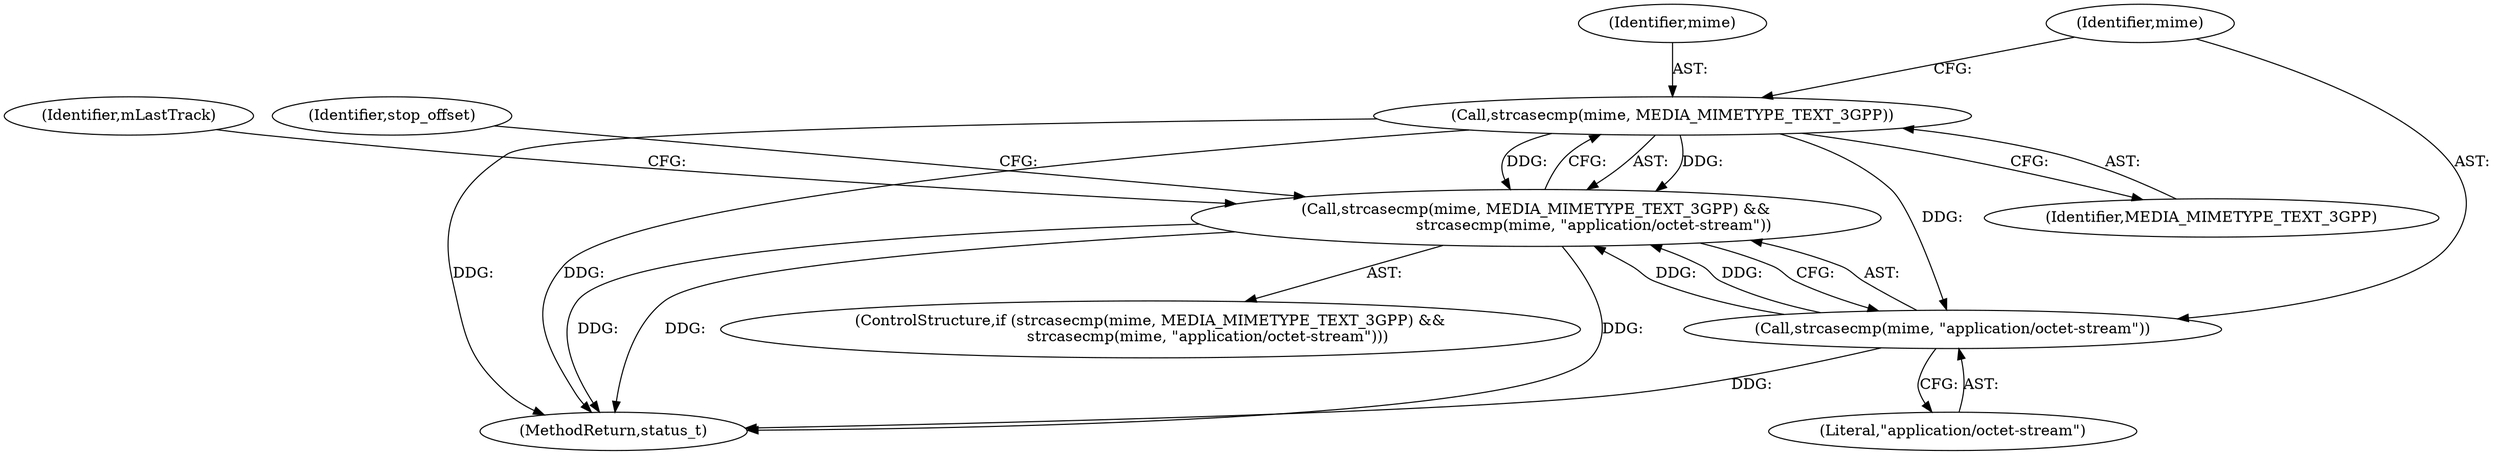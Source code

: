 digraph "0_Android_463a6f807e187828442949d1924e143cf07778c6@pointer" {
"1001425" [label="(Call,strcasecmp(mime, MEDIA_MIMETYPE_TEXT_3GPP))"];
"1001424" [label="(Call,strcasecmp(mime, MEDIA_MIMETYPE_TEXT_3GPP) &&\n                        strcasecmp(mime, \"application/octet-stream\"))"];
"1001428" [label="(Call,strcasecmp(mime, \"application/octet-stream\"))"];
"1001427" [label="(Identifier,MEDIA_MIMETYPE_TEXT_3GPP)"];
"1001425" [label="(Call,strcasecmp(mime, MEDIA_MIMETYPE_TEXT_3GPP))"];
"1001426" [label="(Identifier,mime)"];
"1001428" [label="(Call,strcasecmp(mime, \"application/octet-stream\"))"];
"1002918" [label="(MethodReturn,status_t)"];
"1001429" [label="(Identifier,mime)"];
"1001434" [label="(Identifier,mLastTrack)"];
"1001430" [label="(Literal,\"application/octet-stream\")"];
"1001444" [label="(Identifier,stop_offset)"];
"1001423" [label="(ControlStructure,if (strcasecmp(mime, MEDIA_MIMETYPE_TEXT_3GPP) &&\n                        strcasecmp(mime, \"application/octet-stream\")))"];
"1001424" [label="(Call,strcasecmp(mime, MEDIA_MIMETYPE_TEXT_3GPP) &&\n                        strcasecmp(mime, \"application/octet-stream\"))"];
"1001425" -> "1001424"  [label="AST: "];
"1001425" -> "1001427"  [label="CFG: "];
"1001426" -> "1001425"  [label="AST: "];
"1001427" -> "1001425"  [label="AST: "];
"1001429" -> "1001425"  [label="CFG: "];
"1001424" -> "1001425"  [label="CFG: "];
"1001425" -> "1002918"  [label="DDG: "];
"1001425" -> "1002918"  [label="DDG: "];
"1001425" -> "1001424"  [label="DDG: "];
"1001425" -> "1001424"  [label="DDG: "];
"1001425" -> "1001428"  [label="DDG: "];
"1001424" -> "1001423"  [label="AST: "];
"1001424" -> "1001428"  [label="CFG: "];
"1001428" -> "1001424"  [label="AST: "];
"1001434" -> "1001424"  [label="CFG: "];
"1001444" -> "1001424"  [label="CFG: "];
"1001424" -> "1002918"  [label="DDG: "];
"1001424" -> "1002918"  [label="DDG: "];
"1001424" -> "1002918"  [label="DDG: "];
"1001428" -> "1001424"  [label="DDG: "];
"1001428" -> "1001424"  [label="DDG: "];
"1001428" -> "1001430"  [label="CFG: "];
"1001429" -> "1001428"  [label="AST: "];
"1001430" -> "1001428"  [label="AST: "];
"1001428" -> "1002918"  [label="DDG: "];
}
